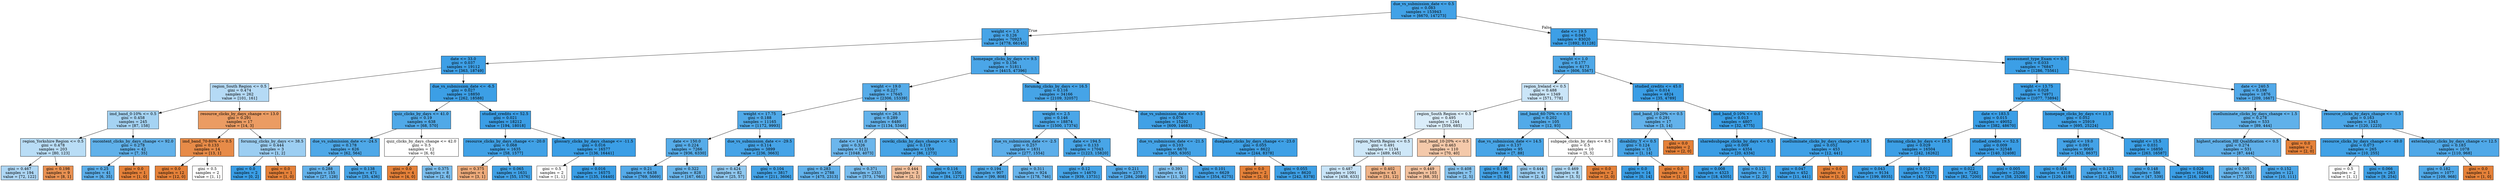 digraph Tree {
node [shape=box, style="filled", color="black"] ;
0 [label="due_vs_submission_date <= 0.5\ngini = 0.083\nsamples = 153943\nvalue = [6670, 147273]", fillcolor="#399de5f3"] ;
1 [label="weight <= 1.5\ngini = 0.126\nsamples = 70923\nvalue = [4778, 66145]", fillcolor="#399de5ed"] ;
0 -> 1 [labeldistance=2.5, labelangle=45, headlabel="True"] ;
2 [label="date <= 33.0\ngini = 0.037\nsamples = 19112\nvalue = [363, 18749]", fillcolor="#399de5fa"] ;
1 -> 2 ;
3 [label="region_South Region <= 0.5\ngini = 0.474\nsamples = 262\nvalue = [101, 161]", fillcolor="#399de55f"] ;
2 -> 3 ;
4 [label="imd_band_0-10% <= 0.5\ngini = 0.458\nsamples = 245\nvalue = [87, 158]", fillcolor="#399de573"] ;
3 -> 4 ;
5 [label="region_Yorkshire Region <= 0.5\ngini = 0.478\nsamples = 203\nvalue = [80, 123]", fillcolor="#399de559"] ;
4 -> 5 ;
6 [label="gini = 0.467\nsamples = 194\nvalue = [72, 122]", fillcolor="#399de569"] ;
5 -> 6 ;
7 [label="gini = 0.198\nsamples = 9\nvalue = [8, 1]", fillcolor="#e58139df"] ;
5 -> 7 ;
8 [label="oucontent_clicks_by_days_change <= 92.0\ngini = 0.278\nsamples = 42\nvalue = [7, 35]", fillcolor="#399de5cc"] ;
4 -> 8 ;
9 [label="gini = 0.25\nsamples = 41\nvalue = [6, 35]", fillcolor="#399de5d3"] ;
8 -> 9 ;
10 [label="gini = 0.0\nsamples = 1\nvalue = [1, 0]", fillcolor="#e58139ff"] ;
8 -> 10 ;
11 [label="resource_clicks_by_days_change <= 13.0\ngini = 0.291\nsamples = 17\nvalue = [14, 3]", fillcolor="#e58139c8"] ;
3 -> 11 ;
12 [label="imd_band_70-80% <= 0.5\ngini = 0.133\nsamples = 14\nvalue = [13, 1]", fillcolor="#e58139eb"] ;
11 -> 12 ;
13 [label="gini = 0.0\nsamples = 12\nvalue = [12, 0]", fillcolor="#e58139ff"] ;
12 -> 13 ;
14 [label="gini = 0.5\nsamples = 2\nvalue = [1, 1]", fillcolor="#e5813900"] ;
12 -> 14 ;
15 [label="forumng_clicks_by_days <= 38.5\ngini = 0.444\nsamples = 3\nvalue = [1, 2]", fillcolor="#399de57f"] ;
11 -> 15 ;
16 [label="gini = 0.0\nsamples = 2\nvalue = [0, 2]", fillcolor="#399de5ff"] ;
15 -> 16 ;
17 [label="gini = 0.0\nsamples = 1\nvalue = [1, 0]", fillcolor="#e58139ff"] ;
15 -> 17 ;
18 [label="due_vs_submission_date <= -6.5\ngini = 0.027\nsamples = 18850\nvalue = [262, 18588]", fillcolor="#399de5fb"] ;
2 -> 18 ;
19 [label="quiz_clicks_by_days <= 41.0\ngini = 0.19\nsamples = 638\nvalue = [68, 570]", fillcolor="#399de5e1"] ;
18 -> 19 ;
20 [label="due_vs_submission_date <= -24.5\ngini = 0.178\nsamples = 626\nvalue = [62, 564]", fillcolor="#399de5e3"] ;
19 -> 20 ;
21 [label="gini = 0.288\nsamples = 155\nvalue = [27, 128]", fillcolor="#399de5c9"] ;
20 -> 21 ;
22 [label="gini = 0.138\nsamples = 471\nvalue = [35, 436]", fillcolor="#399de5eb"] ;
20 -> 22 ;
23 [label="quiz_clicks_by_days_change <= 42.0\ngini = 0.5\nsamples = 12\nvalue = [6, 6]", fillcolor="#e5813900"] ;
19 -> 23 ;
24 [label="gini = 0.0\nsamples = 4\nvalue = [4, 0]", fillcolor="#e58139ff"] ;
23 -> 24 ;
25 [label="gini = 0.375\nsamples = 8\nvalue = [2, 6]", fillcolor="#399de5aa"] ;
23 -> 25 ;
26 [label="studied_credits <= 52.5\ngini = 0.021\nsamples = 18212\nvalue = [194, 18018]", fillcolor="#399de5fc"] ;
18 -> 26 ;
27 [label="resource_clicks_by_days_change <= -20.0\ngini = 0.068\nsamples = 1635\nvalue = [58, 1577]", fillcolor="#399de5f6"] ;
26 -> 27 ;
28 [label="gini = 0.375\nsamples = 4\nvalue = [3, 1]", fillcolor="#e58139aa"] ;
27 -> 28 ;
29 [label="gini = 0.065\nsamples = 1631\nvalue = [55, 1576]", fillcolor="#399de5f6"] ;
27 -> 29 ;
30 [label="glossary_clicks_by_days_change <= -11.5\ngini = 0.016\nsamples = 16577\nvalue = [136, 16441]", fillcolor="#399de5fd"] ;
26 -> 30 ;
31 [label="gini = 0.5\nsamples = 2\nvalue = [1, 1]", fillcolor="#e5813900"] ;
30 -> 31 ;
32 [label="gini = 0.016\nsamples = 16575\nvalue = [135, 16440]", fillcolor="#399de5fd"] ;
30 -> 32 ;
33 [label="homepage_clicks_by_days <= 9.5\ngini = 0.156\nsamples = 51811\nvalue = [4415, 47396]", fillcolor="#399de5e7"] ;
1 -> 33 ;
34 [label="weight <= 19.0\ngini = 0.227\nsamples = 17645\nvalue = [2306, 15339]", fillcolor="#399de5d9"] ;
33 -> 34 ;
35 [label="weight <= 17.75\ngini = 0.188\nsamples = 11165\nvalue = [1172, 9993]", fillcolor="#399de5e1"] ;
34 -> 35 ;
36 [label="date <= 150.0\ngini = 0.224\nsamples = 7266\nvalue = [936, 6330]", fillcolor="#399de5d9"] ;
35 -> 36 ;
37 [label="gini = 0.21\nsamples = 6438\nvalue = [769, 5669]", fillcolor="#399de5dc"] ;
36 -> 37 ;
38 [label="gini = 0.322\nsamples = 828\nvalue = [167, 661]", fillcolor="#399de5bf"] ;
36 -> 38 ;
39 [label="due_vs_submission_date <= -29.5\ngini = 0.114\nsamples = 3899\nvalue = [236, 3663]", fillcolor="#399de5ef"] ;
35 -> 39 ;
40 [label="gini = 0.424\nsamples = 82\nvalue = [25, 57]", fillcolor="#399de58f"] ;
39 -> 40 ;
41 [label="gini = 0.104\nsamples = 3817\nvalue = [211, 3606]", fillcolor="#399de5f0"] ;
39 -> 41 ;
42 [label="weight <= 26.5\ngini = 0.289\nsamples = 6480\nvalue = [1134, 5346]", fillcolor="#399de5c9"] ;
34 -> 42 ;
43 [label="date <= 141.0\ngini = 0.326\nsamples = 5121\nvalue = [1048, 4073]", fillcolor="#399de5bd"] ;
42 -> 43 ;
44 [label="gini = 0.283\nsamples = 2788\nvalue = [475, 2313]", fillcolor="#399de5cb"] ;
43 -> 44 ;
45 [label="gini = 0.371\nsamples = 2333\nvalue = [573, 1760]", fillcolor="#399de5ac"] ;
43 -> 45 ;
46 [label="ouwiki_clicks_by_days_change <= -5.5\ngini = 0.119\nsamples = 1359\nvalue = [86, 1273]", fillcolor="#399de5ee"] ;
42 -> 46 ;
47 [label="gini = 0.444\nsamples = 3\nvalue = [2, 1]", fillcolor="#e581397f"] ;
46 -> 47 ;
48 [label="gini = 0.116\nsamples = 1356\nvalue = [84, 1272]", fillcolor="#399de5ee"] ;
46 -> 48 ;
49 [label="forumng_clicks_by_days <= 16.5\ngini = 0.116\nsamples = 34166\nvalue = [2109, 32057]", fillcolor="#399de5ee"] ;
33 -> 49 ;
50 [label="weight <= 2.5\ngini = 0.146\nsamples = 18874\nvalue = [1500, 17374]", fillcolor="#399de5e9"] ;
49 -> 50 ;
51 [label="due_vs_submission_date <= -2.5\ngini = 0.257\nsamples = 1831\nvalue = [277, 1554]", fillcolor="#399de5d2"] ;
50 -> 51 ;
52 [label="gini = 0.194\nsamples = 907\nvalue = [99, 808]", fillcolor="#399de5e0"] ;
51 -> 52 ;
53 [label="gini = 0.311\nsamples = 924\nvalue = [178, 746]", fillcolor="#399de5c2"] ;
51 -> 53 ;
54 [label="date <= 194.5\ngini = 0.133\nsamples = 17043\nvalue = [1223, 15820]", fillcolor="#399de5eb"] ;
50 -> 54 ;
55 [label="gini = 0.12\nsamples = 14670\nvalue = [939, 13731]", fillcolor="#399de5ee"] ;
54 -> 55 ;
56 [label="gini = 0.211\nsamples = 2373\nvalue = [284, 2089]", fillcolor="#399de5dc"] ;
54 -> 56 ;
57 [label="due_vs_submission_date <= -0.5\ngini = 0.076\nsamples = 15292\nvalue = [609, 14683]", fillcolor="#399de5f4"] ;
49 -> 57 ;
58 [label="due_vs_submission_date <= -21.5\ngini = 0.103\nsamples = 6670\nvalue = [365, 6305]", fillcolor="#399de5f0"] ;
57 -> 58 ;
59 [label="gini = 0.393\nsamples = 41\nvalue = [11, 30]", fillcolor="#399de5a1"] ;
58 -> 59 ;
60 [label="gini = 0.101\nsamples = 6629\nvalue = [354, 6275]", fillcolor="#399de5f1"] ;
58 -> 60 ;
61 [label="dualpane_clicks_by_days_change <= -23.0\ngini = 0.055\nsamples = 8622\nvalue = [244, 8378]", fillcolor="#399de5f8"] ;
57 -> 61 ;
62 [label="gini = 0.0\nsamples = 2\nvalue = [2, 0]", fillcolor="#e58139ff"] ;
61 -> 62 ;
63 [label="gini = 0.055\nsamples = 8620\nvalue = [242, 8378]", fillcolor="#399de5f8"] ;
61 -> 63 ;
64 [label="date <= 19.5\ngini = 0.045\nsamples = 83020\nvalue = [1892, 81128]", fillcolor="#399de5f9"] ;
0 -> 64 [labeldistance=2.5, labelangle=-45, headlabel="False"] ;
65 [label="weight <= 1.0\ngini = 0.177\nsamples = 6173\nvalue = [606, 5567]", fillcolor="#399de5e3"] ;
64 -> 65 ;
66 [label="region_Ireland <= 0.5\ngini = 0.488\nsamples = 1349\nvalue = [571, 778]", fillcolor="#399de544"] ;
65 -> 66 ;
67 [label="region_South Region <= 0.5\ngini = 0.495\nsamples = 1244\nvalue = [559, 685]", fillcolor="#399de52f"] ;
66 -> 67 ;
68 [label="region_North Region <= 0.5\ngini = 0.491\nsamples = 1134\nvalue = [489, 645]", fillcolor="#399de53e"] ;
67 -> 68 ;
69 [label="gini = 0.487\nsamples = 1091\nvalue = [458, 633]", fillcolor="#399de546"] ;
68 -> 69 ;
70 [label="gini = 0.402\nsamples = 43\nvalue = [31, 12]", fillcolor="#e581399c"] ;
68 -> 70 ;
71 [label="imd_band_10-20% <= 0.5\ngini = 0.463\nsamples = 110\nvalue = [70, 40]", fillcolor="#e581396d"] ;
67 -> 71 ;
72 [label="gini = 0.449\nsamples = 103\nvalue = [68, 35]", fillcolor="#e581397c"] ;
71 -> 72 ;
73 [label="gini = 0.408\nsamples = 7\nvalue = [2, 5]", fillcolor="#399de599"] ;
71 -> 73 ;
74 [label="imd_band_60-70% <= 0.5\ngini = 0.202\nsamples = 105\nvalue = [12, 93]", fillcolor="#399de5de"] ;
66 -> 74 ;
75 [label="due_vs_submission_date <= 14.5\ngini = 0.137\nsamples = 95\nvalue = [7, 88]", fillcolor="#399de5eb"] ;
74 -> 75 ;
76 [label="gini = 0.106\nsamples = 89\nvalue = [5, 84]", fillcolor="#399de5f0"] ;
75 -> 76 ;
77 [label="gini = 0.444\nsamples = 6\nvalue = [2, 4]", fillcolor="#399de57f"] ;
75 -> 77 ;
78 [label="subpage_clicks_by_days <= 6.5\ngini = 0.5\nsamples = 10\nvalue = [5, 5]", fillcolor="#e5813900"] ;
74 -> 78 ;
79 [label="gini = 0.469\nsamples = 8\nvalue = [3, 5]", fillcolor="#399de566"] ;
78 -> 79 ;
80 [label="gini = 0.0\nsamples = 2\nvalue = [2, 0]", fillcolor="#e58139ff"] ;
78 -> 80 ;
81 [label="studied_credits <= 45.0\ngini = 0.014\nsamples = 4824\nvalue = [35, 4789]", fillcolor="#399de5fd"] ;
65 -> 81 ;
82 [label="imd_band_10-20% <= 0.5\ngini = 0.291\nsamples = 17\nvalue = [3, 14]", fillcolor="#399de5c8"] ;
81 -> 82 ;
83 [label="disability_Y <= 0.5\ngini = 0.124\nsamples = 15\nvalue = [1, 14]", fillcolor="#399de5ed"] ;
82 -> 83 ;
84 [label="gini = 0.0\nsamples = 14\nvalue = [0, 14]", fillcolor="#399de5ff"] ;
83 -> 84 ;
85 [label="gini = 0.0\nsamples = 1\nvalue = [1, 0]", fillcolor="#e58139ff"] ;
83 -> 85 ;
86 [label="gini = 0.0\nsamples = 2\nvalue = [2, 0]", fillcolor="#e58139ff"] ;
82 -> 86 ;
87 [label="imd_band_0-10% <= 0.5\ngini = 0.013\nsamples = 4807\nvalue = [32, 4775]", fillcolor="#399de5fd"] ;
81 -> 87 ;
88 [label="sharedsubpage_clicks_by_days <= 0.5\ngini = 0.009\nsamples = 4354\nvalue = [20, 4334]", fillcolor="#399de5fe"] ;
87 -> 88 ;
89 [label="gini = 0.008\nsamples = 4323\nvalue = [18, 4305]", fillcolor="#399de5fe"] ;
88 -> 89 ;
90 [label="gini = 0.121\nsamples = 31\nvalue = [2, 29]", fillcolor="#399de5ed"] ;
88 -> 90 ;
91 [label="ouelluminate_clicks_by_days_change <= 18.5\ngini = 0.052\nsamples = 453\nvalue = [12, 441]", fillcolor="#399de5f8"] ;
87 -> 91 ;
92 [label="gini = 0.047\nsamples = 452\nvalue = [11, 441]", fillcolor="#399de5f9"] ;
91 -> 92 ;
93 [label="gini = 0.0\nsamples = 1\nvalue = [1, 0]", fillcolor="#e58139ff"] ;
91 -> 93 ;
94 [label="assessment_type_Exam <= 0.5\ngini = 0.033\nsamples = 76847\nvalue = [1286, 75561]", fillcolor="#399de5fb"] ;
64 -> 94 ;
95 [label="weight <= 13.75\ngini = 0.028\nsamples = 74971\nvalue = [1077, 73894]", fillcolor="#399de5fb"] ;
94 -> 95 ;
96 [label="date <= 183.5\ngini = 0.015\nsamples = 49052\nvalue = [382, 48670]", fillcolor="#399de5fd"] ;
95 -> 96 ;
97 [label="forumng_clicks_by_days <= 19.5\ngini = 0.029\nsamples = 16504\nvalue = [242, 16262]", fillcolor="#399de5fb"] ;
96 -> 97 ;
98 [label="gini = 0.043\nsamples = 9134\nvalue = [199, 8935]", fillcolor="#399de5f9"] ;
97 -> 98 ;
99 [label="gini = 0.012\nsamples = 7370\nvalue = [43, 7327]", fillcolor="#399de5fe"] ;
97 -> 99 ;
100 [label="studied_credits <= 52.5\ngini = 0.009\nsamples = 32548\nvalue = [140, 32408]", fillcolor="#399de5fe"] ;
96 -> 100 ;
101 [label="gini = 0.022\nsamples = 7282\nvalue = [82, 7200]", fillcolor="#399de5fc"] ;
100 -> 101 ;
102 [label="gini = 0.005\nsamples = 25266\nvalue = [58, 25208]", fillcolor="#399de5fe"] ;
100 -> 102 ;
103 [label="homepage_clicks_by_days <= 11.5\ngini = 0.052\nsamples = 25919\nvalue = [695, 25224]", fillcolor="#399de5f8"] ;
95 -> 103 ;
104 [label="weight <= 19.0\ngini = 0.091\nsamples = 9069\nvalue = [432, 8637]", fillcolor="#399de5f2"] ;
103 -> 104 ;
105 [label="gini = 0.054\nsamples = 4318\nvalue = [120, 4198]", fillcolor="#399de5f8"] ;
104 -> 105 ;
106 [label="gini = 0.123\nsamples = 4751\nvalue = [312, 4439]", fillcolor="#399de5ed"] ;
104 -> 106 ;
107 [label="weight <= 15.5\ngini = 0.031\nsamples = 16850\nvalue = [263, 16587]", fillcolor="#399de5fb"] ;
103 -> 107 ;
108 [label="gini = 0.148\nsamples = 586\nvalue = [47, 539]", fillcolor="#399de5e9"] ;
107 -> 108 ;
109 [label="gini = 0.026\nsamples = 16264\nvalue = [216, 16048]", fillcolor="#399de5fc"] ;
107 -> 109 ;
110 [label="date <= 240.5\ngini = 0.198\nsamples = 1876\nvalue = [209, 1667]", fillcolor="#399de5df"] ;
94 -> 110 ;
111 [label="ouelluminate_clicks_by_days_change <= 1.5\ngini = 0.278\nsamples = 533\nvalue = [89, 444]", fillcolor="#399de5cc"] ;
110 -> 111 ;
112 [label="highest_education_HE Qualification <= 0.5\ngini = 0.274\nsamples = 531\nvalue = [87, 444]", fillcolor="#399de5cd"] ;
111 -> 112 ;
113 [label="gini = 0.305\nsamples = 410\nvalue = [77, 333]", fillcolor="#399de5c4"] ;
112 -> 113 ;
114 [label="gini = 0.152\nsamples = 121\nvalue = [10, 111]", fillcolor="#399de5e8"] ;
112 -> 114 ;
115 [label="gini = 0.0\nsamples = 2\nvalue = [2, 0]", fillcolor="#e58139ff"] ;
111 -> 115 ;
116 [label="resource_clicks_by_days_change <= -5.5\ngini = 0.163\nsamples = 1343\nvalue = [120, 1223]", fillcolor="#399de5e6"] ;
110 -> 116 ;
117 [label="resource_clicks_by_days_change <= -49.0\ngini = 0.073\nsamples = 265\nvalue = [10, 255]", fillcolor="#399de5f5"] ;
116 -> 117 ;
118 [label="gini = 0.5\nsamples = 2\nvalue = [1, 1]", fillcolor="#e5813900"] ;
117 -> 118 ;
119 [label="gini = 0.066\nsamples = 263\nvalue = [9, 254]", fillcolor="#399de5f6"] ;
117 -> 119 ;
120 [label="externalquiz_clicks_by_days_change <= 12.5\ngini = 0.183\nsamples = 1078\nvalue = [110, 968]", fillcolor="#399de5e2"] ;
116 -> 120 ;
121 [label="gini = 0.182\nsamples = 1077\nvalue = [109, 968]", fillcolor="#399de5e2"] ;
120 -> 121 ;
122 [label="gini = 0.0\nsamples = 1\nvalue = [1, 0]", fillcolor="#e58139ff"] ;
120 -> 122 ;
}